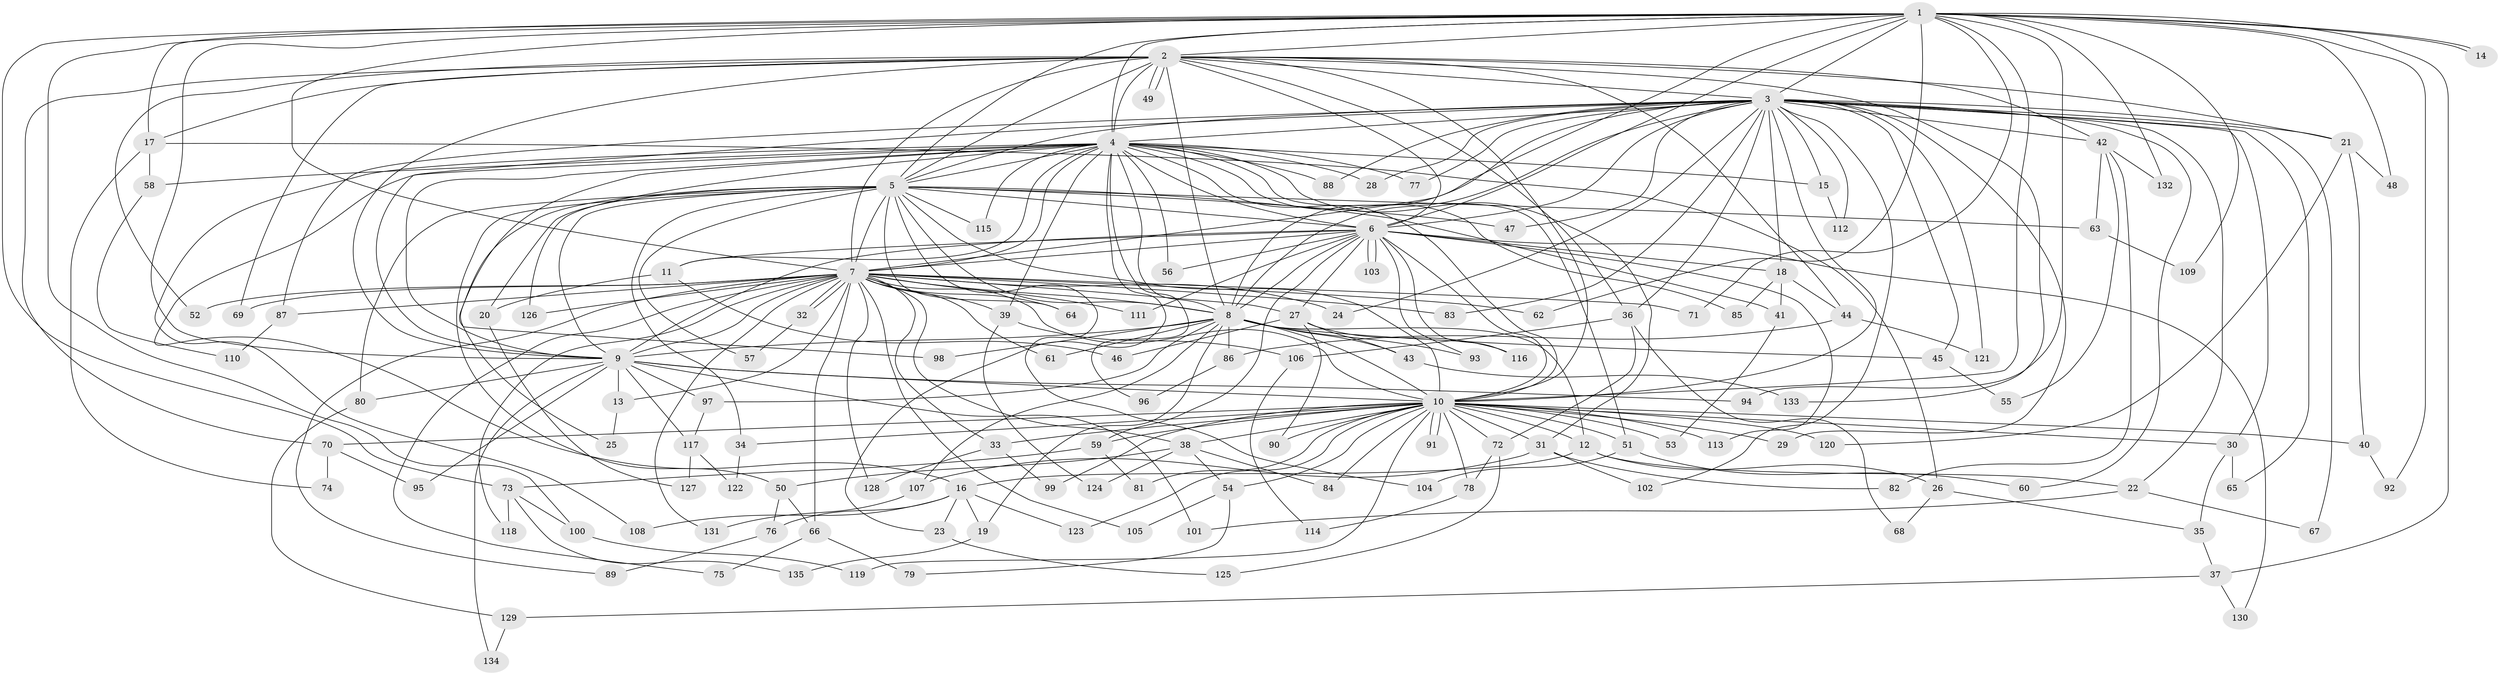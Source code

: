 // coarse degree distribution, {22: 0.019801980198019802, 39: 0.009900990099009901, 25: 0.009900990099009901, 19: 0.009900990099009901, 26: 0.009900990099009901, 18: 0.009900990099009901, 32: 0.009900990099009901, 4: 0.0891089108910891, 7: 0.019801980198019802, 3: 0.16831683168316833, 2: 0.5247524752475248, 8: 0.009900990099009901, 5: 0.0594059405940594, 6: 0.0297029702970297, 1: 0.019801980198019802}
// Generated by graph-tools (version 1.1) at 2025/51/02/27/25 19:51:53]
// undirected, 135 vertices, 295 edges
graph export_dot {
graph [start="1"]
  node [color=gray90,style=filled];
  1;
  2;
  3;
  4;
  5;
  6;
  7;
  8;
  9;
  10;
  11;
  12;
  13;
  14;
  15;
  16;
  17;
  18;
  19;
  20;
  21;
  22;
  23;
  24;
  25;
  26;
  27;
  28;
  29;
  30;
  31;
  32;
  33;
  34;
  35;
  36;
  37;
  38;
  39;
  40;
  41;
  42;
  43;
  44;
  45;
  46;
  47;
  48;
  49;
  50;
  51;
  52;
  53;
  54;
  55;
  56;
  57;
  58;
  59;
  60;
  61;
  62;
  63;
  64;
  65;
  66;
  67;
  68;
  69;
  70;
  71;
  72;
  73;
  74;
  75;
  76;
  77;
  78;
  79;
  80;
  81;
  82;
  83;
  84;
  85;
  86;
  87;
  88;
  89;
  90;
  91;
  92;
  93;
  94;
  95;
  96;
  97;
  98;
  99;
  100;
  101;
  102;
  103;
  104;
  105;
  106;
  107;
  108;
  109;
  110;
  111;
  112;
  113;
  114;
  115;
  116;
  117;
  118;
  119;
  120;
  121;
  122;
  123;
  124;
  125;
  126;
  127;
  128;
  129;
  130;
  131;
  132;
  133;
  134;
  135;
  1 -- 2;
  1 -- 3;
  1 -- 4;
  1 -- 5;
  1 -- 6;
  1 -- 7;
  1 -- 8;
  1 -- 9;
  1 -- 10;
  1 -- 14;
  1 -- 14;
  1 -- 17;
  1 -- 37;
  1 -- 48;
  1 -- 62;
  1 -- 71;
  1 -- 73;
  1 -- 92;
  1 -- 94;
  1 -- 100;
  1 -- 109;
  1 -- 132;
  2 -- 3;
  2 -- 4;
  2 -- 5;
  2 -- 6;
  2 -- 7;
  2 -- 8;
  2 -- 9;
  2 -- 10;
  2 -- 17;
  2 -- 21;
  2 -- 36;
  2 -- 42;
  2 -- 44;
  2 -- 49;
  2 -- 49;
  2 -- 52;
  2 -- 69;
  2 -- 70;
  2 -- 133;
  3 -- 4;
  3 -- 5;
  3 -- 6;
  3 -- 7;
  3 -- 8;
  3 -- 9;
  3 -- 10;
  3 -- 15;
  3 -- 18;
  3 -- 21;
  3 -- 22;
  3 -- 24;
  3 -- 28;
  3 -- 29;
  3 -- 30;
  3 -- 36;
  3 -- 42;
  3 -- 45;
  3 -- 47;
  3 -- 60;
  3 -- 65;
  3 -- 67;
  3 -- 77;
  3 -- 83;
  3 -- 87;
  3 -- 88;
  3 -- 102;
  3 -- 112;
  3 -- 121;
  4 -- 5;
  4 -- 6;
  4 -- 7;
  4 -- 8;
  4 -- 9;
  4 -- 10;
  4 -- 11;
  4 -- 15;
  4 -- 16;
  4 -- 23;
  4 -- 28;
  4 -- 31;
  4 -- 39;
  4 -- 51;
  4 -- 56;
  4 -- 58;
  4 -- 77;
  4 -- 85;
  4 -- 88;
  4 -- 96;
  4 -- 98;
  4 -- 108;
  4 -- 115;
  4 -- 126;
  5 -- 6;
  5 -- 7;
  5 -- 8;
  5 -- 9;
  5 -- 10;
  5 -- 20;
  5 -- 25;
  5 -- 34;
  5 -- 41;
  5 -- 47;
  5 -- 50;
  5 -- 57;
  5 -- 63;
  5 -- 64;
  5 -- 80;
  5 -- 104;
  5 -- 115;
  6 -- 7;
  6 -- 8;
  6 -- 9;
  6 -- 10;
  6 -- 11;
  6 -- 18;
  6 -- 27;
  6 -- 56;
  6 -- 59;
  6 -- 93;
  6 -- 103;
  6 -- 103;
  6 -- 111;
  6 -- 113;
  6 -- 116;
  6 -- 130;
  7 -- 8;
  7 -- 9;
  7 -- 10;
  7 -- 13;
  7 -- 24;
  7 -- 27;
  7 -- 32;
  7 -- 32;
  7 -- 33;
  7 -- 38;
  7 -- 39;
  7 -- 52;
  7 -- 61;
  7 -- 62;
  7 -- 64;
  7 -- 66;
  7 -- 69;
  7 -- 71;
  7 -- 75;
  7 -- 83;
  7 -- 87;
  7 -- 89;
  7 -- 105;
  7 -- 111;
  7 -- 118;
  7 -- 126;
  7 -- 128;
  7 -- 131;
  8 -- 9;
  8 -- 10;
  8 -- 12;
  8 -- 19;
  8 -- 43;
  8 -- 45;
  8 -- 61;
  8 -- 86;
  8 -- 93;
  8 -- 97;
  8 -- 98;
  8 -- 107;
  9 -- 10;
  9 -- 13;
  9 -- 80;
  9 -- 94;
  9 -- 95;
  9 -- 97;
  9 -- 101;
  9 -- 117;
  9 -- 134;
  10 -- 12;
  10 -- 29;
  10 -- 30;
  10 -- 31;
  10 -- 33;
  10 -- 34;
  10 -- 38;
  10 -- 40;
  10 -- 51;
  10 -- 53;
  10 -- 54;
  10 -- 59;
  10 -- 70;
  10 -- 72;
  10 -- 78;
  10 -- 81;
  10 -- 84;
  10 -- 90;
  10 -- 91;
  10 -- 91;
  10 -- 99;
  10 -- 113;
  10 -- 119;
  10 -- 120;
  10 -- 123;
  11 -- 20;
  11 -- 46;
  12 -- 16;
  12 -- 22;
  12 -- 26;
  13 -- 25;
  15 -- 112;
  16 -- 19;
  16 -- 23;
  16 -- 76;
  16 -- 108;
  16 -- 123;
  17 -- 26;
  17 -- 58;
  17 -- 74;
  18 -- 41;
  18 -- 44;
  18 -- 85;
  19 -- 135;
  20 -- 127;
  21 -- 40;
  21 -- 48;
  21 -- 120;
  22 -- 67;
  22 -- 101;
  23 -- 125;
  26 -- 35;
  26 -- 68;
  27 -- 43;
  27 -- 46;
  27 -- 90;
  27 -- 116;
  30 -- 35;
  30 -- 65;
  31 -- 82;
  31 -- 102;
  31 -- 107;
  32 -- 57;
  33 -- 99;
  33 -- 128;
  34 -- 122;
  35 -- 37;
  36 -- 68;
  36 -- 72;
  36 -- 106;
  37 -- 129;
  37 -- 130;
  38 -- 50;
  38 -- 54;
  38 -- 84;
  38 -- 124;
  39 -- 106;
  39 -- 124;
  40 -- 92;
  41 -- 53;
  42 -- 55;
  42 -- 63;
  42 -- 82;
  42 -- 132;
  43 -- 133;
  44 -- 86;
  44 -- 121;
  45 -- 55;
  50 -- 66;
  50 -- 76;
  51 -- 60;
  51 -- 104;
  54 -- 79;
  54 -- 105;
  58 -- 110;
  59 -- 73;
  59 -- 81;
  63 -- 109;
  66 -- 75;
  66 -- 79;
  70 -- 74;
  70 -- 95;
  72 -- 78;
  72 -- 125;
  73 -- 100;
  73 -- 118;
  73 -- 135;
  76 -- 89;
  78 -- 114;
  80 -- 129;
  86 -- 96;
  87 -- 110;
  97 -- 117;
  100 -- 119;
  106 -- 114;
  107 -- 131;
  117 -- 122;
  117 -- 127;
  129 -- 134;
}
